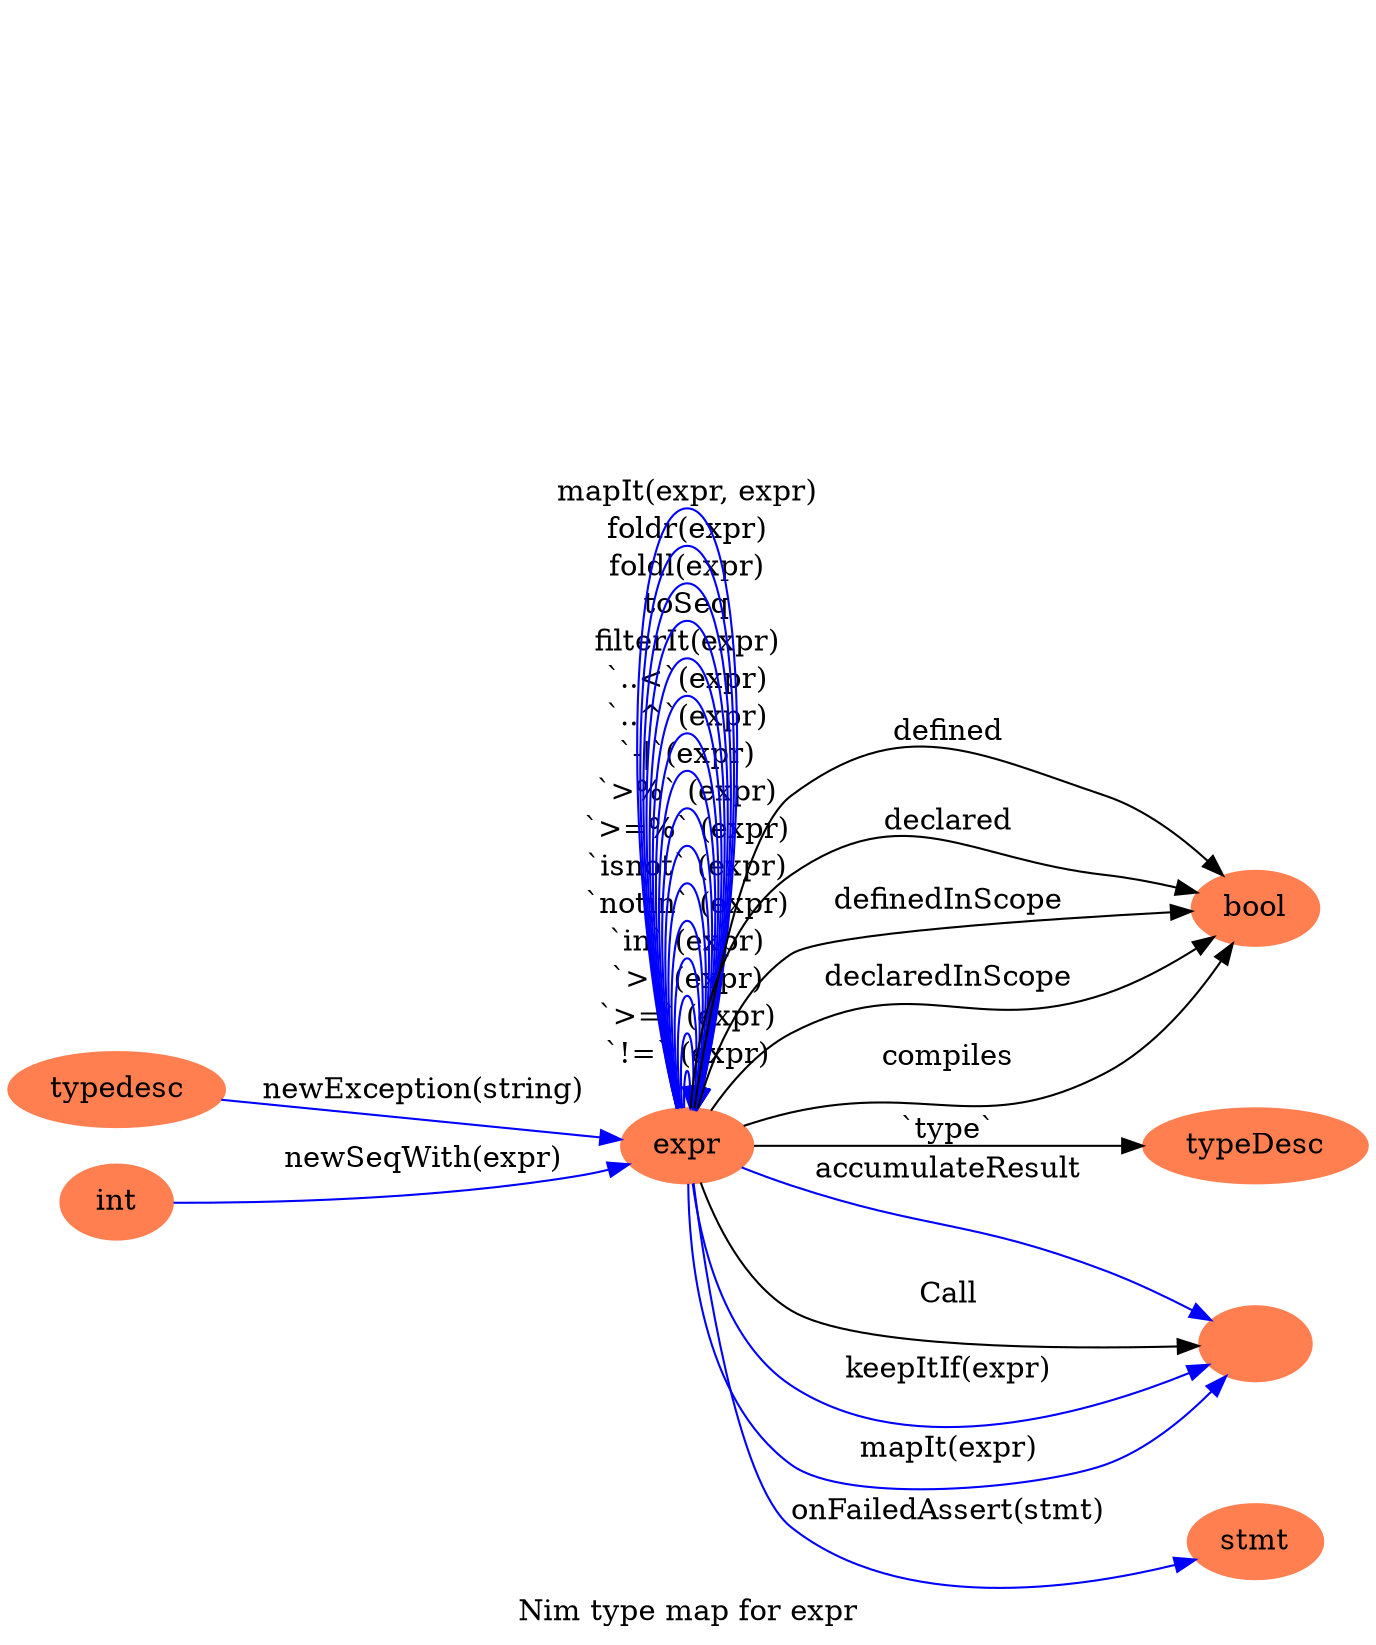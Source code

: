 digraph {
graph [
label = "Nim type map for expr";
rankdir=LR;
];
node[color=coral, style=filled, label="expr" ] N0;
node[color=coral, style=filled, label="bool" ] N1;
N0 -> N1 [color="", label="defined" ];
N0 -> N1 [color="", label="declared" ];
N0 -> N1 [color="", label="definedInScope" ];
N0 -> N1 [color="", label="declaredInScope" ];
node[color=coral, style=filled, label="typeDesc" ] N2;
N0 -> N2 [color="", label="`type`" ];
N0 -> N0 [color="blue", label="`!=` (expr)" ];
N0 -> N0 [color="blue", label="`>=` (expr)" ];
N0 -> N0 [color="blue", label="`>` (expr)" ];
N0 -> N0 [color="blue", label="`in` (expr)" ];
N0 -> N0 [color="blue", label="`notin` (expr)" ];
N0 -> N0 [color="blue", label="`isnot` (expr)" ];
N0 -> N0 [color="blue", label="`>=%` (expr)" ];
N0 -> N0 [color="blue", label="`>%` (expr)" ];
node[color=coral, style=filled, label="" ] N3;
N0 -> N3 [color="blue", label="accumulateResult" ];
node[color=coral, style=filled, label="typedesc" ] N4;
N4 -> N0 [color="blue", label="newException(string)" ];
N0 -> N0 [color="blue", label="`-|`(expr)" ];
node[color=coral, style=filled, label="stmt" ] N5;
N0 -> N5 [color="blue", label="onFailedAssert(stmt)" ];
N0 -> N1 [color="", label="compiles" ];
N0 -> N3 [color="", label="Call" ];
N0 -> N0 [color="blue", label="`..^`(expr)" ];
N0 -> N0 [color="blue", label="`..<`(expr)" ];
N0 -> N0 [color="blue", label="filterIt(expr)" ];
N0 -> N3 [color="blue", label="keepItIf(expr)" ];
N0 -> N0 [color="blue", label="toSeq" ];
N0 -> N0 [color="blue", label="foldl(expr)" ];
N0 -> N0 [color="blue", label="foldr(expr)" ];
N0 -> N0 [color="blue", label="mapIt(expr, expr)" ];
N0 -> N3 [color="blue", label="mapIt(expr)" ];
node[color=coral, style=filled, label="int" ] N6;
N6 -> N0 [color="blue", label="newSeqWith(expr)" ];
}
